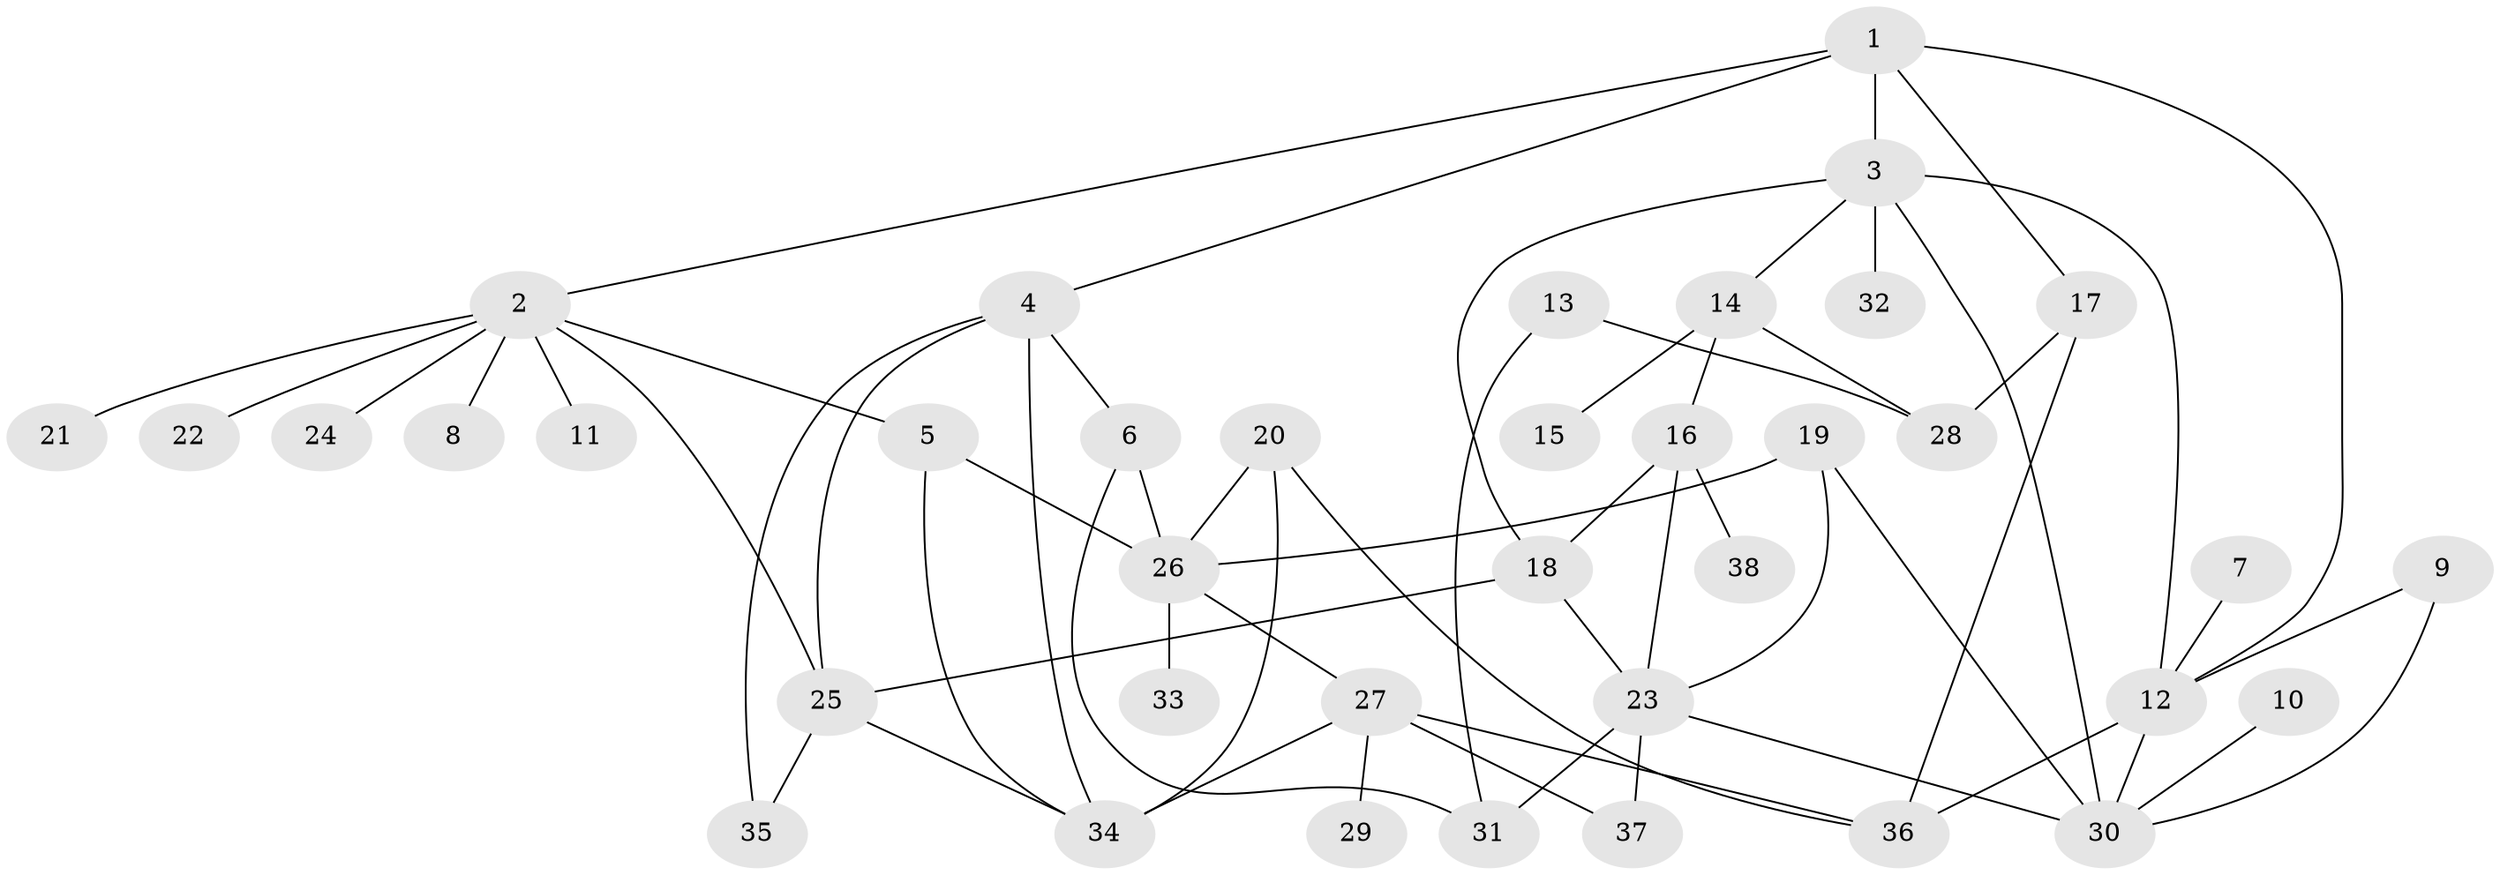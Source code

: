 // original degree distribution, {5: 0.14473684210526316, 4: 0.10526315789473684, 6: 0.02631578947368421, 2: 0.34210526315789475, 3: 0.14473684210526316, 1: 0.23684210526315788}
// Generated by graph-tools (version 1.1) at 2025/49/03/09/25 03:49:27]
// undirected, 38 vertices, 60 edges
graph export_dot {
graph [start="1"]
  node [color=gray90,style=filled];
  1;
  2;
  3;
  4;
  5;
  6;
  7;
  8;
  9;
  10;
  11;
  12;
  13;
  14;
  15;
  16;
  17;
  18;
  19;
  20;
  21;
  22;
  23;
  24;
  25;
  26;
  27;
  28;
  29;
  30;
  31;
  32;
  33;
  34;
  35;
  36;
  37;
  38;
  1 -- 2 [weight=1.0];
  1 -- 3 [weight=1.0];
  1 -- 4 [weight=1.0];
  1 -- 12 [weight=1.0];
  1 -- 17 [weight=1.0];
  2 -- 5 [weight=1.0];
  2 -- 8 [weight=1.0];
  2 -- 11 [weight=1.0];
  2 -- 21 [weight=1.0];
  2 -- 22 [weight=1.0];
  2 -- 24 [weight=1.0];
  2 -- 25 [weight=1.0];
  3 -- 12 [weight=1.0];
  3 -- 14 [weight=1.0];
  3 -- 18 [weight=1.0];
  3 -- 30 [weight=1.0];
  3 -- 32 [weight=2.0];
  4 -- 6 [weight=1.0];
  4 -- 25 [weight=1.0];
  4 -- 34 [weight=1.0];
  4 -- 35 [weight=1.0];
  5 -- 26 [weight=1.0];
  5 -- 34 [weight=1.0];
  6 -- 26 [weight=1.0];
  6 -- 31 [weight=1.0];
  7 -- 12 [weight=1.0];
  9 -- 12 [weight=1.0];
  9 -- 30 [weight=1.0];
  10 -- 30 [weight=1.0];
  12 -- 30 [weight=1.0];
  12 -- 36 [weight=1.0];
  13 -- 28 [weight=1.0];
  13 -- 31 [weight=1.0];
  14 -- 15 [weight=1.0];
  14 -- 16 [weight=1.0];
  14 -- 28 [weight=1.0];
  16 -- 18 [weight=1.0];
  16 -- 23 [weight=1.0];
  16 -- 38 [weight=1.0];
  17 -- 28 [weight=1.0];
  17 -- 36 [weight=1.0];
  18 -- 23 [weight=1.0];
  18 -- 25 [weight=1.0];
  19 -- 23 [weight=1.0];
  19 -- 26 [weight=1.0];
  19 -- 30 [weight=1.0];
  20 -- 26 [weight=1.0];
  20 -- 34 [weight=1.0];
  20 -- 36 [weight=1.0];
  23 -- 30 [weight=1.0];
  23 -- 31 [weight=1.0];
  23 -- 37 [weight=1.0];
  25 -- 34 [weight=1.0];
  25 -- 35 [weight=1.0];
  26 -- 27 [weight=1.0];
  26 -- 33 [weight=1.0];
  27 -- 29 [weight=1.0];
  27 -- 34 [weight=2.0];
  27 -- 36 [weight=1.0];
  27 -- 37 [weight=1.0];
}
